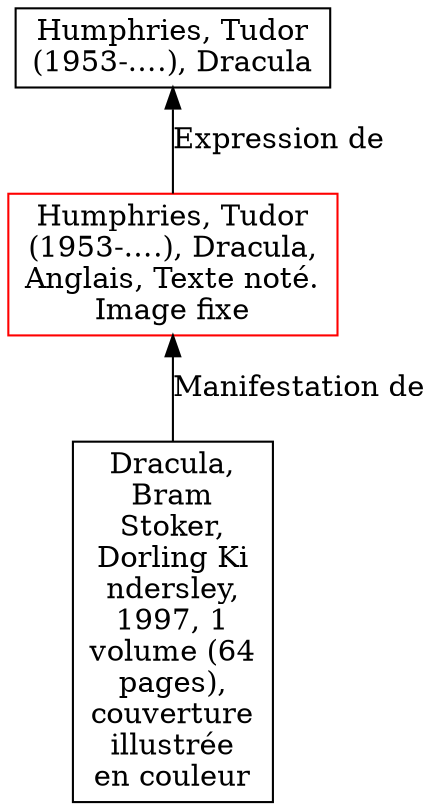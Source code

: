 // Notice UMLRM0161
digraph UMLRM0161 {
	node [align=left shape=rect]
	size="20,20"
	rankdir=BT
	UMLRM0161 [label="Humphries, Tudor
(1953-….), Dracula,
Anglais, Texte noté.
Image fixe" color=red]
	UMLRM0034 [label="Humphries, Tudor
(1953-….), Dracula"]
	UMLRM0161 -> UMLRM0034 [label="Expression de"]
	UMLRM0177 [label="Dracula,
Bram
Stoker,
Dorling Ki
ndersley,
1997, 1
volume (64
pages),
couverture
illustrée
en couleur"]
	UMLRM0177 -> UMLRM0161 [label="Manifestation de"]
}

